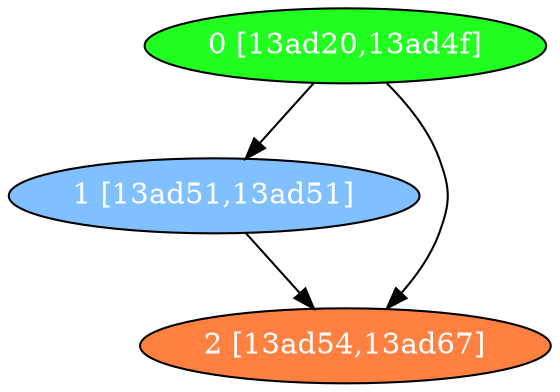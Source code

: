 diGraph libnss3{
	libnss3_0  [style=filled fillcolor="#20FF20" fontcolor="#ffffff" shape=oval label="0 [13ad20,13ad4f]"]
	libnss3_1  [style=filled fillcolor="#80C0FF" fontcolor="#ffffff" shape=oval label="1 [13ad51,13ad51]"]
	libnss3_2  [style=filled fillcolor="#FF8040" fontcolor="#ffffff" shape=oval label="2 [13ad54,13ad67]"]

	libnss3_0 -> libnss3_1
	libnss3_0 -> libnss3_2
	libnss3_1 -> libnss3_2
}
